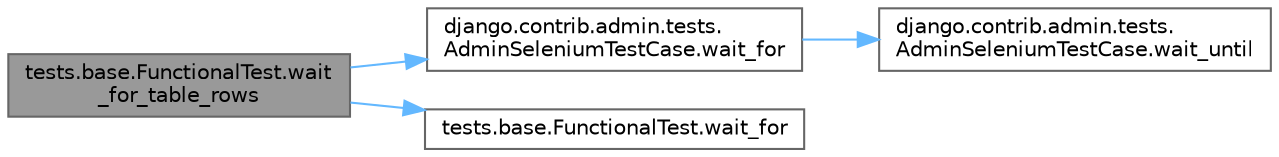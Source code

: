 digraph "tests.base.FunctionalTest.wait_for_table_rows"
{
 // LATEX_PDF_SIZE
  bgcolor="transparent";
  edge [fontname=Helvetica,fontsize=10,labelfontname=Helvetica,labelfontsize=10];
  node [fontname=Helvetica,fontsize=10,shape=box,height=0.2,width=0.4];
  rankdir="LR";
  Node1 [id="Node000001",label="tests.base.FunctionalTest.wait\l_for_table_rows",height=0.2,width=0.4,color="gray40", fillcolor="grey60", style="filled", fontcolor="black",tooltip=" "];
  Node1 -> Node2 [id="edge1_Node000001_Node000002",color="steelblue1",style="solid",tooltip=" "];
  Node2 [id="Node000002",label="django.contrib.admin.tests.\lAdminSeleniumTestCase.wait_for",height=0.2,width=0.4,color="grey40", fillcolor="white", style="filled",URL="$classdjango_1_1contrib_1_1admin_1_1tests_1_1_admin_selenium_test_case.html#ad58a7e4f7bcb1e22dccf4c1f6cc4006c",tooltip=" "];
  Node2 -> Node3 [id="edge2_Node000002_Node000003",color="steelblue1",style="solid",tooltip=" "];
  Node3 [id="Node000003",label="django.contrib.admin.tests.\lAdminSeleniumTestCase.wait_until",height=0.2,width=0.4,color="grey40", fillcolor="white", style="filled",URL="$classdjango_1_1contrib_1_1admin_1_1tests_1_1_admin_selenium_test_case.html#a3a48efc681ae9529d745d0dd95cca962",tooltip=" "];
  Node1 -> Node4 [id="edge3_Node000001_Node000004",color="steelblue1",style="solid",tooltip=" "];
  Node4 [id="Node000004",label="tests.base.FunctionalTest.wait_for",height=0.2,width=0.4,color="grey40", fillcolor="white", style="filled",URL="$classtests_1_1base_1_1_functional_test.html#a949a11e01a308a911ddd2d49ead0651b",tooltip=" "];
}
